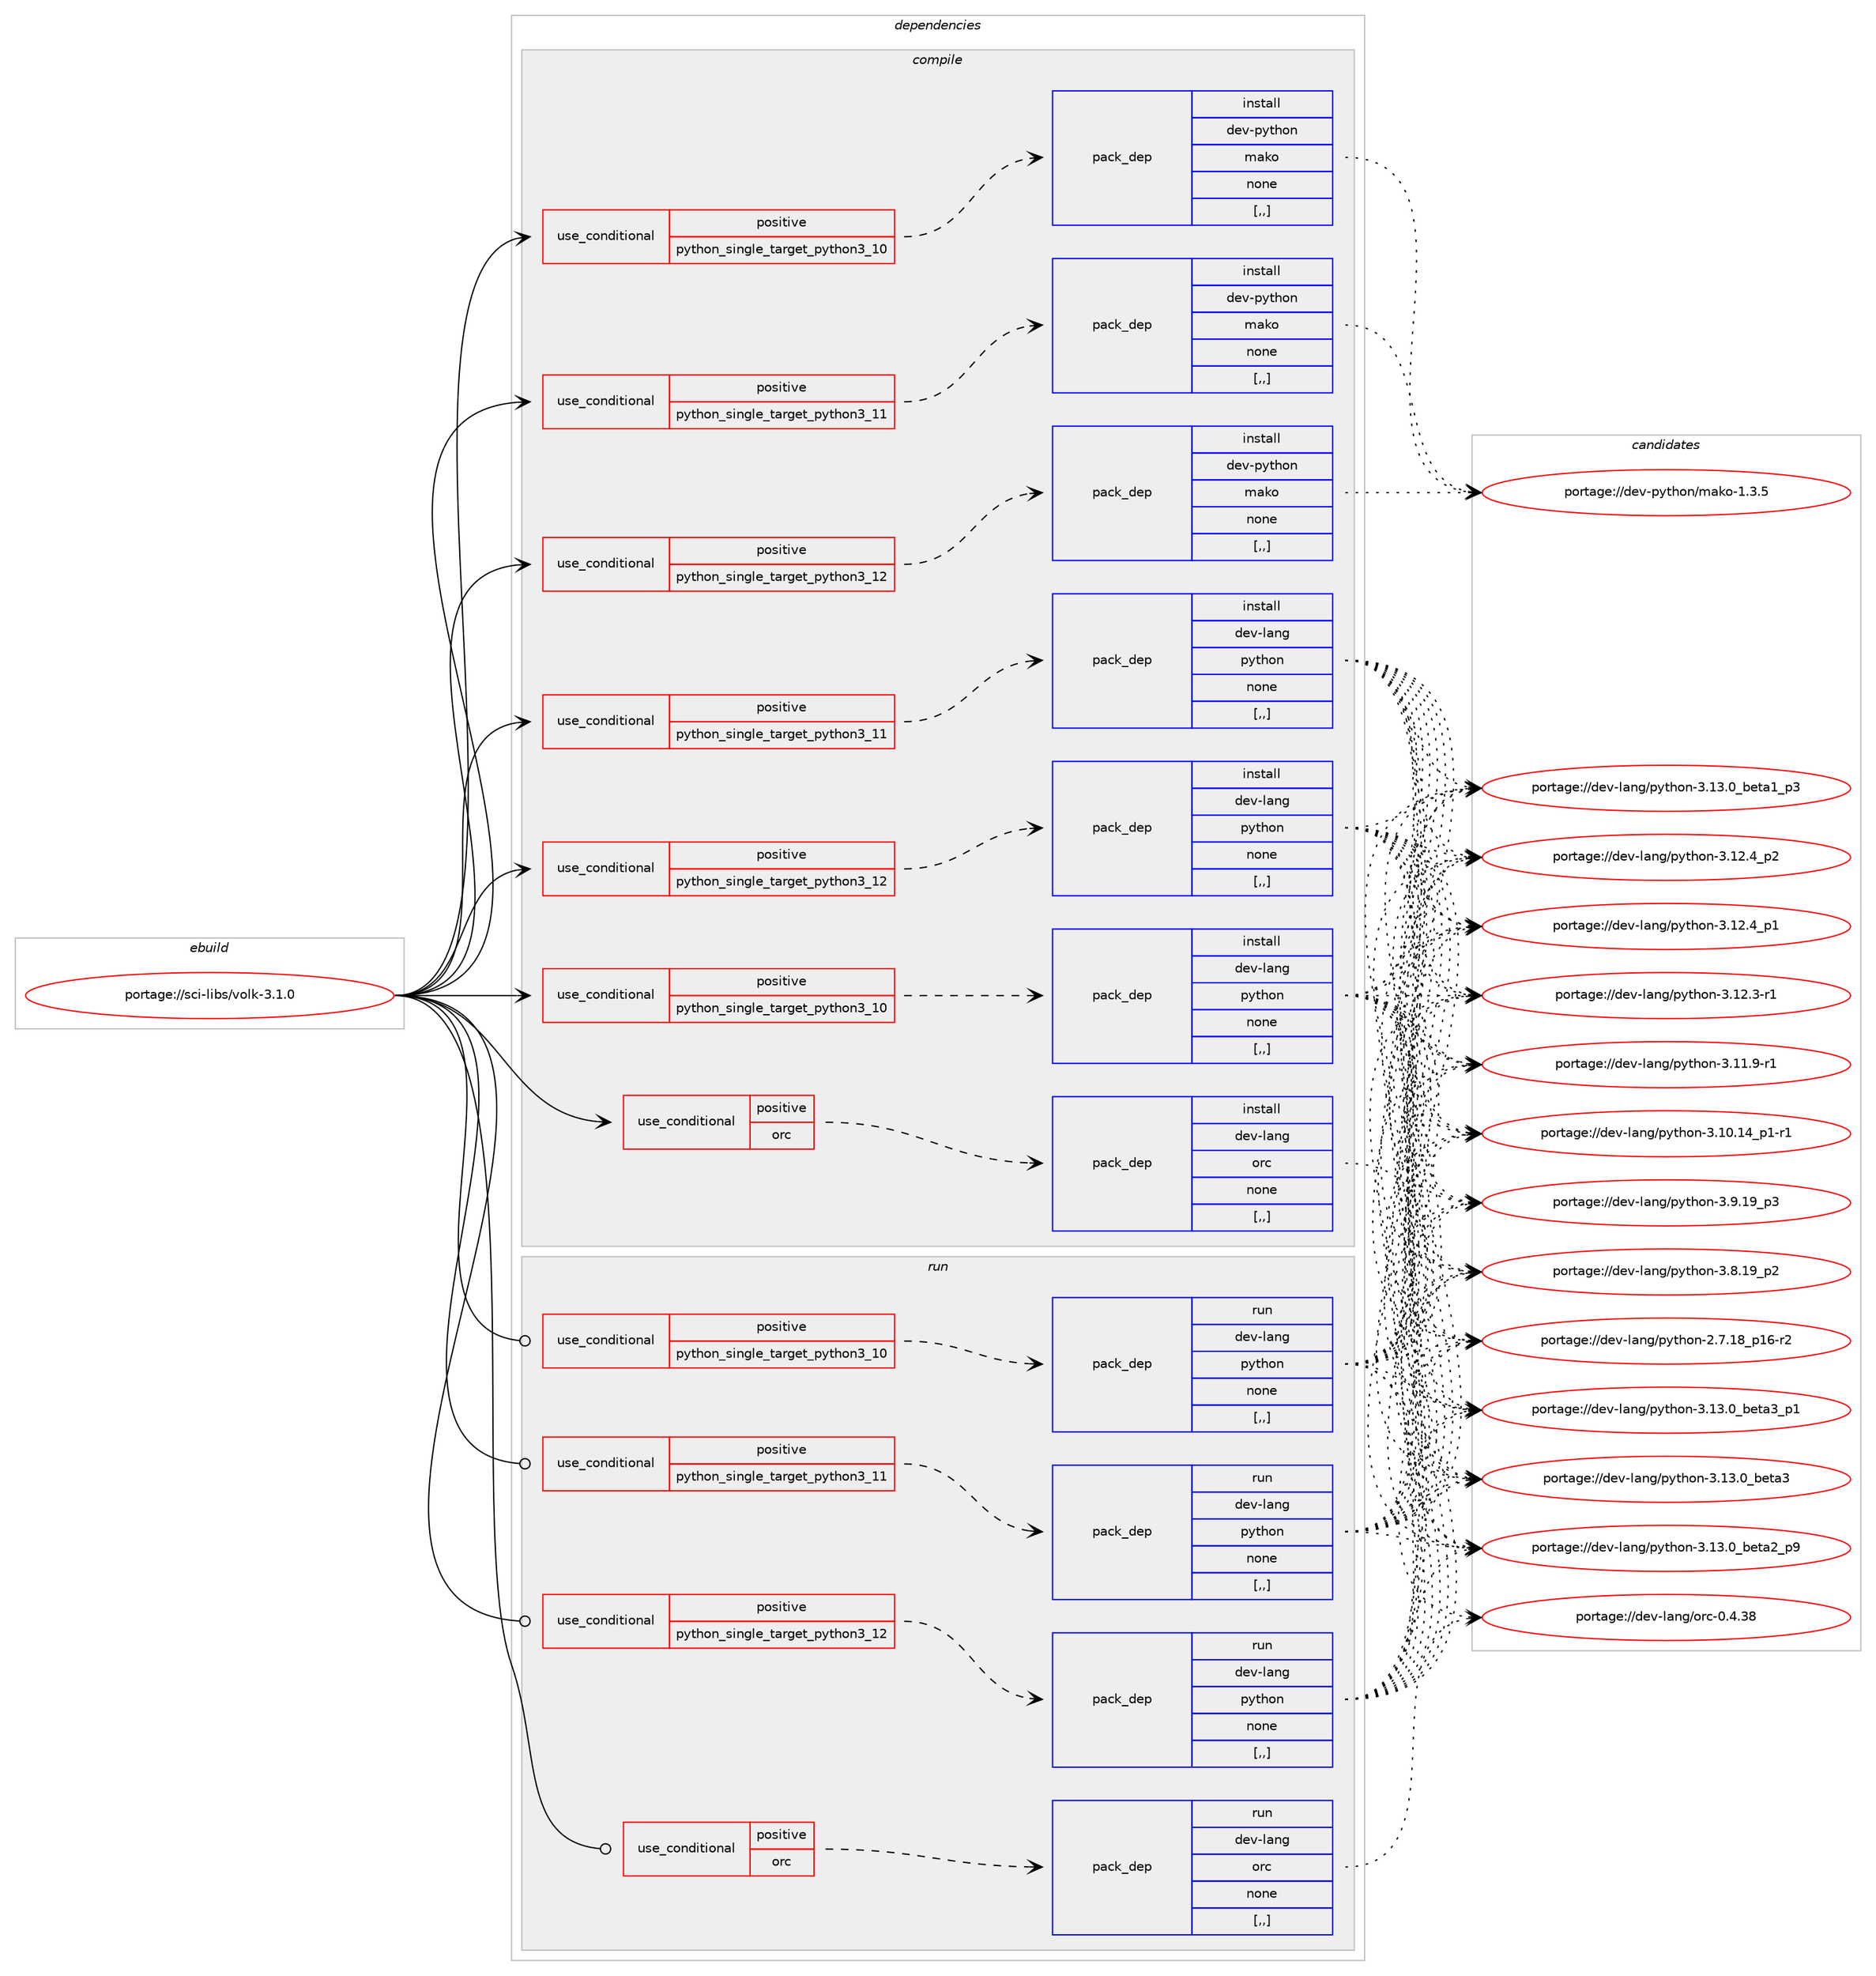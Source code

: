 digraph prolog {

# *************
# Graph options
# *************

newrank=true;
concentrate=true;
compound=true;
graph [rankdir=LR,fontname=Helvetica,fontsize=10,ranksep=1.5];#, ranksep=2.5, nodesep=0.2];
edge  [arrowhead=vee];
node  [fontname=Helvetica,fontsize=10];

# **********
# The ebuild
# **********

subgraph cluster_leftcol {
color=gray;
label=<<i>ebuild</i>>;
id [label="portage://sci-libs/volk-3.1.0", color=red, width=4, href="../sci-libs/volk-3.1.0.svg"];
}

# ****************
# The dependencies
# ****************

subgraph cluster_midcol {
color=gray;
label=<<i>dependencies</i>>;
subgraph cluster_compile {
fillcolor="#eeeeee";
style=filled;
label=<<i>compile</i>>;
subgraph cond107174 {
dependency404450 [label=<<TABLE BORDER="0" CELLBORDER="1" CELLSPACING="0" CELLPADDING="4"><TR><TD ROWSPAN="3" CELLPADDING="10">use_conditional</TD></TR><TR><TD>positive</TD></TR><TR><TD>orc</TD></TR></TABLE>>, shape=none, color=red];
subgraph pack294386 {
dependency404451 [label=<<TABLE BORDER="0" CELLBORDER="1" CELLSPACING="0" CELLPADDING="4" WIDTH="220"><TR><TD ROWSPAN="6" CELLPADDING="30">pack_dep</TD></TR><TR><TD WIDTH="110">install</TD></TR><TR><TD>dev-lang</TD></TR><TR><TD>orc</TD></TR><TR><TD>none</TD></TR><TR><TD>[,,]</TD></TR></TABLE>>, shape=none, color=blue];
}
dependency404450:e -> dependency404451:w [weight=20,style="dashed",arrowhead="vee"];
}
id:e -> dependency404450:w [weight=20,style="solid",arrowhead="vee"];
subgraph cond107175 {
dependency404452 [label=<<TABLE BORDER="0" CELLBORDER="1" CELLSPACING="0" CELLPADDING="4"><TR><TD ROWSPAN="3" CELLPADDING="10">use_conditional</TD></TR><TR><TD>positive</TD></TR><TR><TD>python_single_target_python3_10</TD></TR></TABLE>>, shape=none, color=red];
subgraph pack294387 {
dependency404453 [label=<<TABLE BORDER="0" CELLBORDER="1" CELLSPACING="0" CELLPADDING="4" WIDTH="220"><TR><TD ROWSPAN="6" CELLPADDING="30">pack_dep</TD></TR><TR><TD WIDTH="110">install</TD></TR><TR><TD>dev-lang</TD></TR><TR><TD>python</TD></TR><TR><TD>none</TD></TR><TR><TD>[,,]</TD></TR></TABLE>>, shape=none, color=blue];
}
dependency404452:e -> dependency404453:w [weight=20,style="dashed",arrowhead="vee"];
}
id:e -> dependency404452:w [weight=20,style="solid",arrowhead="vee"];
subgraph cond107176 {
dependency404454 [label=<<TABLE BORDER="0" CELLBORDER="1" CELLSPACING="0" CELLPADDING="4"><TR><TD ROWSPAN="3" CELLPADDING="10">use_conditional</TD></TR><TR><TD>positive</TD></TR><TR><TD>python_single_target_python3_10</TD></TR></TABLE>>, shape=none, color=red];
subgraph pack294388 {
dependency404455 [label=<<TABLE BORDER="0" CELLBORDER="1" CELLSPACING="0" CELLPADDING="4" WIDTH="220"><TR><TD ROWSPAN="6" CELLPADDING="30">pack_dep</TD></TR><TR><TD WIDTH="110">install</TD></TR><TR><TD>dev-python</TD></TR><TR><TD>mako</TD></TR><TR><TD>none</TD></TR><TR><TD>[,,]</TD></TR></TABLE>>, shape=none, color=blue];
}
dependency404454:e -> dependency404455:w [weight=20,style="dashed",arrowhead="vee"];
}
id:e -> dependency404454:w [weight=20,style="solid",arrowhead="vee"];
subgraph cond107177 {
dependency404456 [label=<<TABLE BORDER="0" CELLBORDER="1" CELLSPACING="0" CELLPADDING="4"><TR><TD ROWSPAN="3" CELLPADDING="10">use_conditional</TD></TR><TR><TD>positive</TD></TR><TR><TD>python_single_target_python3_11</TD></TR></TABLE>>, shape=none, color=red];
subgraph pack294389 {
dependency404457 [label=<<TABLE BORDER="0" CELLBORDER="1" CELLSPACING="0" CELLPADDING="4" WIDTH="220"><TR><TD ROWSPAN="6" CELLPADDING="30">pack_dep</TD></TR><TR><TD WIDTH="110">install</TD></TR><TR><TD>dev-lang</TD></TR><TR><TD>python</TD></TR><TR><TD>none</TD></TR><TR><TD>[,,]</TD></TR></TABLE>>, shape=none, color=blue];
}
dependency404456:e -> dependency404457:w [weight=20,style="dashed",arrowhead="vee"];
}
id:e -> dependency404456:w [weight=20,style="solid",arrowhead="vee"];
subgraph cond107178 {
dependency404458 [label=<<TABLE BORDER="0" CELLBORDER="1" CELLSPACING="0" CELLPADDING="4"><TR><TD ROWSPAN="3" CELLPADDING="10">use_conditional</TD></TR><TR><TD>positive</TD></TR><TR><TD>python_single_target_python3_11</TD></TR></TABLE>>, shape=none, color=red];
subgraph pack294390 {
dependency404459 [label=<<TABLE BORDER="0" CELLBORDER="1" CELLSPACING="0" CELLPADDING="4" WIDTH="220"><TR><TD ROWSPAN="6" CELLPADDING="30">pack_dep</TD></TR><TR><TD WIDTH="110">install</TD></TR><TR><TD>dev-python</TD></TR><TR><TD>mako</TD></TR><TR><TD>none</TD></TR><TR><TD>[,,]</TD></TR></TABLE>>, shape=none, color=blue];
}
dependency404458:e -> dependency404459:w [weight=20,style="dashed",arrowhead="vee"];
}
id:e -> dependency404458:w [weight=20,style="solid",arrowhead="vee"];
subgraph cond107179 {
dependency404460 [label=<<TABLE BORDER="0" CELLBORDER="1" CELLSPACING="0" CELLPADDING="4"><TR><TD ROWSPAN="3" CELLPADDING="10">use_conditional</TD></TR><TR><TD>positive</TD></TR><TR><TD>python_single_target_python3_12</TD></TR></TABLE>>, shape=none, color=red];
subgraph pack294391 {
dependency404461 [label=<<TABLE BORDER="0" CELLBORDER="1" CELLSPACING="0" CELLPADDING="4" WIDTH="220"><TR><TD ROWSPAN="6" CELLPADDING="30">pack_dep</TD></TR><TR><TD WIDTH="110">install</TD></TR><TR><TD>dev-lang</TD></TR><TR><TD>python</TD></TR><TR><TD>none</TD></TR><TR><TD>[,,]</TD></TR></TABLE>>, shape=none, color=blue];
}
dependency404460:e -> dependency404461:w [weight=20,style="dashed",arrowhead="vee"];
}
id:e -> dependency404460:w [weight=20,style="solid",arrowhead="vee"];
subgraph cond107180 {
dependency404462 [label=<<TABLE BORDER="0" CELLBORDER="1" CELLSPACING="0" CELLPADDING="4"><TR><TD ROWSPAN="3" CELLPADDING="10">use_conditional</TD></TR><TR><TD>positive</TD></TR><TR><TD>python_single_target_python3_12</TD></TR></TABLE>>, shape=none, color=red];
subgraph pack294392 {
dependency404463 [label=<<TABLE BORDER="0" CELLBORDER="1" CELLSPACING="0" CELLPADDING="4" WIDTH="220"><TR><TD ROWSPAN="6" CELLPADDING="30">pack_dep</TD></TR><TR><TD WIDTH="110">install</TD></TR><TR><TD>dev-python</TD></TR><TR><TD>mako</TD></TR><TR><TD>none</TD></TR><TR><TD>[,,]</TD></TR></TABLE>>, shape=none, color=blue];
}
dependency404462:e -> dependency404463:w [weight=20,style="dashed",arrowhead="vee"];
}
id:e -> dependency404462:w [weight=20,style="solid",arrowhead="vee"];
}
subgraph cluster_compileandrun {
fillcolor="#eeeeee";
style=filled;
label=<<i>compile and run</i>>;
}
subgraph cluster_run {
fillcolor="#eeeeee";
style=filled;
label=<<i>run</i>>;
subgraph cond107181 {
dependency404464 [label=<<TABLE BORDER="0" CELLBORDER="1" CELLSPACING="0" CELLPADDING="4"><TR><TD ROWSPAN="3" CELLPADDING="10">use_conditional</TD></TR><TR><TD>positive</TD></TR><TR><TD>orc</TD></TR></TABLE>>, shape=none, color=red];
subgraph pack294393 {
dependency404465 [label=<<TABLE BORDER="0" CELLBORDER="1" CELLSPACING="0" CELLPADDING="4" WIDTH="220"><TR><TD ROWSPAN="6" CELLPADDING="30">pack_dep</TD></TR><TR><TD WIDTH="110">run</TD></TR><TR><TD>dev-lang</TD></TR><TR><TD>orc</TD></TR><TR><TD>none</TD></TR><TR><TD>[,,]</TD></TR></TABLE>>, shape=none, color=blue];
}
dependency404464:e -> dependency404465:w [weight=20,style="dashed",arrowhead="vee"];
}
id:e -> dependency404464:w [weight=20,style="solid",arrowhead="odot"];
subgraph cond107182 {
dependency404466 [label=<<TABLE BORDER="0" CELLBORDER="1" CELLSPACING="0" CELLPADDING="4"><TR><TD ROWSPAN="3" CELLPADDING="10">use_conditional</TD></TR><TR><TD>positive</TD></TR><TR><TD>python_single_target_python3_10</TD></TR></TABLE>>, shape=none, color=red];
subgraph pack294394 {
dependency404467 [label=<<TABLE BORDER="0" CELLBORDER="1" CELLSPACING="0" CELLPADDING="4" WIDTH="220"><TR><TD ROWSPAN="6" CELLPADDING="30">pack_dep</TD></TR><TR><TD WIDTH="110">run</TD></TR><TR><TD>dev-lang</TD></TR><TR><TD>python</TD></TR><TR><TD>none</TD></TR><TR><TD>[,,]</TD></TR></TABLE>>, shape=none, color=blue];
}
dependency404466:e -> dependency404467:w [weight=20,style="dashed",arrowhead="vee"];
}
id:e -> dependency404466:w [weight=20,style="solid",arrowhead="odot"];
subgraph cond107183 {
dependency404468 [label=<<TABLE BORDER="0" CELLBORDER="1" CELLSPACING="0" CELLPADDING="4"><TR><TD ROWSPAN="3" CELLPADDING="10">use_conditional</TD></TR><TR><TD>positive</TD></TR><TR><TD>python_single_target_python3_11</TD></TR></TABLE>>, shape=none, color=red];
subgraph pack294395 {
dependency404469 [label=<<TABLE BORDER="0" CELLBORDER="1" CELLSPACING="0" CELLPADDING="4" WIDTH="220"><TR><TD ROWSPAN="6" CELLPADDING="30">pack_dep</TD></TR><TR><TD WIDTH="110">run</TD></TR><TR><TD>dev-lang</TD></TR><TR><TD>python</TD></TR><TR><TD>none</TD></TR><TR><TD>[,,]</TD></TR></TABLE>>, shape=none, color=blue];
}
dependency404468:e -> dependency404469:w [weight=20,style="dashed",arrowhead="vee"];
}
id:e -> dependency404468:w [weight=20,style="solid",arrowhead="odot"];
subgraph cond107184 {
dependency404470 [label=<<TABLE BORDER="0" CELLBORDER="1" CELLSPACING="0" CELLPADDING="4"><TR><TD ROWSPAN="3" CELLPADDING="10">use_conditional</TD></TR><TR><TD>positive</TD></TR><TR><TD>python_single_target_python3_12</TD></TR></TABLE>>, shape=none, color=red];
subgraph pack294396 {
dependency404471 [label=<<TABLE BORDER="0" CELLBORDER="1" CELLSPACING="0" CELLPADDING="4" WIDTH="220"><TR><TD ROWSPAN="6" CELLPADDING="30">pack_dep</TD></TR><TR><TD WIDTH="110">run</TD></TR><TR><TD>dev-lang</TD></TR><TR><TD>python</TD></TR><TR><TD>none</TD></TR><TR><TD>[,,]</TD></TR></TABLE>>, shape=none, color=blue];
}
dependency404470:e -> dependency404471:w [weight=20,style="dashed",arrowhead="vee"];
}
id:e -> dependency404470:w [weight=20,style="solid",arrowhead="odot"];
}
}

# **************
# The candidates
# **************

subgraph cluster_choices {
rank=same;
color=gray;
label=<<i>candidates</i>>;

subgraph choice294386 {
color=black;
nodesep=1;
choice1001011184510897110103471111149945484652465156 [label="portage://dev-lang/orc-0.4.38", color=red, width=4,href="../dev-lang/orc-0.4.38.svg"];
dependency404451:e -> choice1001011184510897110103471111149945484652465156:w [style=dotted,weight="100"];
}
subgraph choice294387 {
color=black;
nodesep=1;
choice10010111845108971101034711212111610411111045514649514648959810111697519511249 [label="portage://dev-lang/python-3.13.0_beta3_p1", color=red, width=4,href="../dev-lang/python-3.13.0_beta3_p1.svg"];
choice1001011184510897110103471121211161041111104551464951464895981011169751 [label="portage://dev-lang/python-3.13.0_beta3", color=red, width=4,href="../dev-lang/python-3.13.0_beta3.svg"];
choice10010111845108971101034711212111610411111045514649514648959810111697509511257 [label="portage://dev-lang/python-3.13.0_beta2_p9", color=red, width=4,href="../dev-lang/python-3.13.0_beta2_p9.svg"];
choice10010111845108971101034711212111610411111045514649514648959810111697499511251 [label="portage://dev-lang/python-3.13.0_beta1_p3", color=red, width=4,href="../dev-lang/python-3.13.0_beta1_p3.svg"];
choice100101118451089711010347112121116104111110455146495046529511250 [label="portage://dev-lang/python-3.12.4_p2", color=red, width=4,href="../dev-lang/python-3.12.4_p2.svg"];
choice100101118451089711010347112121116104111110455146495046529511249 [label="portage://dev-lang/python-3.12.4_p1", color=red, width=4,href="../dev-lang/python-3.12.4_p1.svg"];
choice100101118451089711010347112121116104111110455146495046514511449 [label="portage://dev-lang/python-3.12.3-r1", color=red, width=4,href="../dev-lang/python-3.12.3-r1.svg"];
choice100101118451089711010347112121116104111110455146494946574511449 [label="portage://dev-lang/python-3.11.9-r1", color=red, width=4,href="../dev-lang/python-3.11.9-r1.svg"];
choice100101118451089711010347112121116104111110455146494846495295112494511449 [label="portage://dev-lang/python-3.10.14_p1-r1", color=red, width=4,href="../dev-lang/python-3.10.14_p1-r1.svg"];
choice100101118451089711010347112121116104111110455146574649579511251 [label="portage://dev-lang/python-3.9.19_p3", color=red, width=4,href="../dev-lang/python-3.9.19_p3.svg"];
choice100101118451089711010347112121116104111110455146564649579511250 [label="portage://dev-lang/python-3.8.19_p2", color=red, width=4,href="../dev-lang/python-3.8.19_p2.svg"];
choice100101118451089711010347112121116104111110455046554649569511249544511450 [label="portage://dev-lang/python-2.7.18_p16-r2", color=red, width=4,href="../dev-lang/python-2.7.18_p16-r2.svg"];
dependency404453:e -> choice10010111845108971101034711212111610411111045514649514648959810111697519511249:w [style=dotted,weight="100"];
dependency404453:e -> choice1001011184510897110103471121211161041111104551464951464895981011169751:w [style=dotted,weight="100"];
dependency404453:e -> choice10010111845108971101034711212111610411111045514649514648959810111697509511257:w [style=dotted,weight="100"];
dependency404453:e -> choice10010111845108971101034711212111610411111045514649514648959810111697499511251:w [style=dotted,weight="100"];
dependency404453:e -> choice100101118451089711010347112121116104111110455146495046529511250:w [style=dotted,weight="100"];
dependency404453:e -> choice100101118451089711010347112121116104111110455146495046529511249:w [style=dotted,weight="100"];
dependency404453:e -> choice100101118451089711010347112121116104111110455146495046514511449:w [style=dotted,weight="100"];
dependency404453:e -> choice100101118451089711010347112121116104111110455146494946574511449:w [style=dotted,weight="100"];
dependency404453:e -> choice100101118451089711010347112121116104111110455146494846495295112494511449:w [style=dotted,weight="100"];
dependency404453:e -> choice100101118451089711010347112121116104111110455146574649579511251:w [style=dotted,weight="100"];
dependency404453:e -> choice100101118451089711010347112121116104111110455146564649579511250:w [style=dotted,weight="100"];
dependency404453:e -> choice100101118451089711010347112121116104111110455046554649569511249544511450:w [style=dotted,weight="100"];
}
subgraph choice294388 {
color=black;
nodesep=1;
choice100101118451121211161041111104710997107111454946514653 [label="portage://dev-python/mako-1.3.5", color=red, width=4,href="../dev-python/mako-1.3.5.svg"];
dependency404455:e -> choice100101118451121211161041111104710997107111454946514653:w [style=dotted,weight="100"];
}
subgraph choice294389 {
color=black;
nodesep=1;
choice10010111845108971101034711212111610411111045514649514648959810111697519511249 [label="portage://dev-lang/python-3.13.0_beta3_p1", color=red, width=4,href="../dev-lang/python-3.13.0_beta3_p1.svg"];
choice1001011184510897110103471121211161041111104551464951464895981011169751 [label="portage://dev-lang/python-3.13.0_beta3", color=red, width=4,href="../dev-lang/python-3.13.0_beta3.svg"];
choice10010111845108971101034711212111610411111045514649514648959810111697509511257 [label="portage://dev-lang/python-3.13.0_beta2_p9", color=red, width=4,href="../dev-lang/python-3.13.0_beta2_p9.svg"];
choice10010111845108971101034711212111610411111045514649514648959810111697499511251 [label="portage://dev-lang/python-3.13.0_beta1_p3", color=red, width=4,href="../dev-lang/python-3.13.0_beta1_p3.svg"];
choice100101118451089711010347112121116104111110455146495046529511250 [label="portage://dev-lang/python-3.12.4_p2", color=red, width=4,href="../dev-lang/python-3.12.4_p2.svg"];
choice100101118451089711010347112121116104111110455146495046529511249 [label="portage://dev-lang/python-3.12.4_p1", color=red, width=4,href="../dev-lang/python-3.12.4_p1.svg"];
choice100101118451089711010347112121116104111110455146495046514511449 [label="portage://dev-lang/python-3.12.3-r1", color=red, width=4,href="../dev-lang/python-3.12.3-r1.svg"];
choice100101118451089711010347112121116104111110455146494946574511449 [label="portage://dev-lang/python-3.11.9-r1", color=red, width=4,href="../dev-lang/python-3.11.9-r1.svg"];
choice100101118451089711010347112121116104111110455146494846495295112494511449 [label="portage://dev-lang/python-3.10.14_p1-r1", color=red, width=4,href="../dev-lang/python-3.10.14_p1-r1.svg"];
choice100101118451089711010347112121116104111110455146574649579511251 [label="portage://dev-lang/python-3.9.19_p3", color=red, width=4,href="../dev-lang/python-3.9.19_p3.svg"];
choice100101118451089711010347112121116104111110455146564649579511250 [label="portage://dev-lang/python-3.8.19_p2", color=red, width=4,href="../dev-lang/python-3.8.19_p2.svg"];
choice100101118451089711010347112121116104111110455046554649569511249544511450 [label="portage://dev-lang/python-2.7.18_p16-r2", color=red, width=4,href="../dev-lang/python-2.7.18_p16-r2.svg"];
dependency404457:e -> choice10010111845108971101034711212111610411111045514649514648959810111697519511249:w [style=dotted,weight="100"];
dependency404457:e -> choice1001011184510897110103471121211161041111104551464951464895981011169751:w [style=dotted,weight="100"];
dependency404457:e -> choice10010111845108971101034711212111610411111045514649514648959810111697509511257:w [style=dotted,weight="100"];
dependency404457:e -> choice10010111845108971101034711212111610411111045514649514648959810111697499511251:w [style=dotted,weight="100"];
dependency404457:e -> choice100101118451089711010347112121116104111110455146495046529511250:w [style=dotted,weight="100"];
dependency404457:e -> choice100101118451089711010347112121116104111110455146495046529511249:w [style=dotted,weight="100"];
dependency404457:e -> choice100101118451089711010347112121116104111110455146495046514511449:w [style=dotted,weight="100"];
dependency404457:e -> choice100101118451089711010347112121116104111110455146494946574511449:w [style=dotted,weight="100"];
dependency404457:e -> choice100101118451089711010347112121116104111110455146494846495295112494511449:w [style=dotted,weight="100"];
dependency404457:e -> choice100101118451089711010347112121116104111110455146574649579511251:w [style=dotted,weight="100"];
dependency404457:e -> choice100101118451089711010347112121116104111110455146564649579511250:w [style=dotted,weight="100"];
dependency404457:e -> choice100101118451089711010347112121116104111110455046554649569511249544511450:w [style=dotted,weight="100"];
}
subgraph choice294390 {
color=black;
nodesep=1;
choice100101118451121211161041111104710997107111454946514653 [label="portage://dev-python/mako-1.3.5", color=red, width=4,href="../dev-python/mako-1.3.5.svg"];
dependency404459:e -> choice100101118451121211161041111104710997107111454946514653:w [style=dotted,weight="100"];
}
subgraph choice294391 {
color=black;
nodesep=1;
choice10010111845108971101034711212111610411111045514649514648959810111697519511249 [label="portage://dev-lang/python-3.13.0_beta3_p1", color=red, width=4,href="../dev-lang/python-3.13.0_beta3_p1.svg"];
choice1001011184510897110103471121211161041111104551464951464895981011169751 [label="portage://dev-lang/python-3.13.0_beta3", color=red, width=4,href="../dev-lang/python-3.13.0_beta3.svg"];
choice10010111845108971101034711212111610411111045514649514648959810111697509511257 [label="portage://dev-lang/python-3.13.0_beta2_p9", color=red, width=4,href="../dev-lang/python-3.13.0_beta2_p9.svg"];
choice10010111845108971101034711212111610411111045514649514648959810111697499511251 [label="portage://dev-lang/python-3.13.0_beta1_p3", color=red, width=4,href="../dev-lang/python-3.13.0_beta1_p3.svg"];
choice100101118451089711010347112121116104111110455146495046529511250 [label="portage://dev-lang/python-3.12.4_p2", color=red, width=4,href="../dev-lang/python-3.12.4_p2.svg"];
choice100101118451089711010347112121116104111110455146495046529511249 [label="portage://dev-lang/python-3.12.4_p1", color=red, width=4,href="../dev-lang/python-3.12.4_p1.svg"];
choice100101118451089711010347112121116104111110455146495046514511449 [label="portage://dev-lang/python-3.12.3-r1", color=red, width=4,href="../dev-lang/python-3.12.3-r1.svg"];
choice100101118451089711010347112121116104111110455146494946574511449 [label="portage://dev-lang/python-3.11.9-r1", color=red, width=4,href="../dev-lang/python-3.11.9-r1.svg"];
choice100101118451089711010347112121116104111110455146494846495295112494511449 [label="portage://dev-lang/python-3.10.14_p1-r1", color=red, width=4,href="../dev-lang/python-3.10.14_p1-r1.svg"];
choice100101118451089711010347112121116104111110455146574649579511251 [label="portage://dev-lang/python-3.9.19_p3", color=red, width=4,href="../dev-lang/python-3.9.19_p3.svg"];
choice100101118451089711010347112121116104111110455146564649579511250 [label="portage://dev-lang/python-3.8.19_p2", color=red, width=4,href="../dev-lang/python-3.8.19_p2.svg"];
choice100101118451089711010347112121116104111110455046554649569511249544511450 [label="portage://dev-lang/python-2.7.18_p16-r2", color=red, width=4,href="../dev-lang/python-2.7.18_p16-r2.svg"];
dependency404461:e -> choice10010111845108971101034711212111610411111045514649514648959810111697519511249:w [style=dotted,weight="100"];
dependency404461:e -> choice1001011184510897110103471121211161041111104551464951464895981011169751:w [style=dotted,weight="100"];
dependency404461:e -> choice10010111845108971101034711212111610411111045514649514648959810111697509511257:w [style=dotted,weight="100"];
dependency404461:e -> choice10010111845108971101034711212111610411111045514649514648959810111697499511251:w [style=dotted,weight="100"];
dependency404461:e -> choice100101118451089711010347112121116104111110455146495046529511250:w [style=dotted,weight="100"];
dependency404461:e -> choice100101118451089711010347112121116104111110455146495046529511249:w [style=dotted,weight="100"];
dependency404461:e -> choice100101118451089711010347112121116104111110455146495046514511449:w [style=dotted,weight="100"];
dependency404461:e -> choice100101118451089711010347112121116104111110455146494946574511449:w [style=dotted,weight="100"];
dependency404461:e -> choice100101118451089711010347112121116104111110455146494846495295112494511449:w [style=dotted,weight="100"];
dependency404461:e -> choice100101118451089711010347112121116104111110455146574649579511251:w [style=dotted,weight="100"];
dependency404461:e -> choice100101118451089711010347112121116104111110455146564649579511250:w [style=dotted,weight="100"];
dependency404461:e -> choice100101118451089711010347112121116104111110455046554649569511249544511450:w [style=dotted,weight="100"];
}
subgraph choice294392 {
color=black;
nodesep=1;
choice100101118451121211161041111104710997107111454946514653 [label="portage://dev-python/mako-1.3.5", color=red, width=4,href="../dev-python/mako-1.3.5.svg"];
dependency404463:e -> choice100101118451121211161041111104710997107111454946514653:w [style=dotted,weight="100"];
}
subgraph choice294393 {
color=black;
nodesep=1;
choice1001011184510897110103471111149945484652465156 [label="portage://dev-lang/orc-0.4.38", color=red, width=4,href="../dev-lang/orc-0.4.38.svg"];
dependency404465:e -> choice1001011184510897110103471111149945484652465156:w [style=dotted,weight="100"];
}
subgraph choice294394 {
color=black;
nodesep=1;
choice10010111845108971101034711212111610411111045514649514648959810111697519511249 [label="portage://dev-lang/python-3.13.0_beta3_p1", color=red, width=4,href="../dev-lang/python-3.13.0_beta3_p1.svg"];
choice1001011184510897110103471121211161041111104551464951464895981011169751 [label="portage://dev-lang/python-3.13.0_beta3", color=red, width=4,href="../dev-lang/python-3.13.0_beta3.svg"];
choice10010111845108971101034711212111610411111045514649514648959810111697509511257 [label="portage://dev-lang/python-3.13.0_beta2_p9", color=red, width=4,href="../dev-lang/python-3.13.0_beta2_p9.svg"];
choice10010111845108971101034711212111610411111045514649514648959810111697499511251 [label="portage://dev-lang/python-3.13.0_beta1_p3", color=red, width=4,href="../dev-lang/python-3.13.0_beta1_p3.svg"];
choice100101118451089711010347112121116104111110455146495046529511250 [label="portage://dev-lang/python-3.12.4_p2", color=red, width=4,href="../dev-lang/python-3.12.4_p2.svg"];
choice100101118451089711010347112121116104111110455146495046529511249 [label="portage://dev-lang/python-3.12.4_p1", color=red, width=4,href="../dev-lang/python-3.12.4_p1.svg"];
choice100101118451089711010347112121116104111110455146495046514511449 [label="portage://dev-lang/python-3.12.3-r1", color=red, width=4,href="../dev-lang/python-3.12.3-r1.svg"];
choice100101118451089711010347112121116104111110455146494946574511449 [label="portage://dev-lang/python-3.11.9-r1", color=red, width=4,href="../dev-lang/python-3.11.9-r1.svg"];
choice100101118451089711010347112121116104111110455146494846495295112494511449 [label="portage://dev-lang/python-3.10.14_p1-r1", color=red, width=4,href="../dev-lang/python-3.10.14_p1-r1.svg"];
choice100101118451089711010347112121116104111110455146574649579511251 [label="portage://dev-lang/python-3.9.19_p3", color=red, width=4,href="../dev-lang/python-3.9.19_p3.svg"];
choice100101118451089711010347112121116104111110455146564649579511250 [label="portage://dev-lang/python-3.8.19_p2", color=red, width=4,href="../dev-lang/python-3.8.19_p2.svg"];
choice100101118451089711010347112121116104111110455046554649569511249544511450 [label="portage://dev-lang/python-2.7.18_p16-r2", color=red, width=4,href="../dev-lang/python-2.7.18_p16-r2.svg"];
dependency404467:e -> choice10010111845108971101034711212111610411111045514649514648959810111697519511249:w [style=dotted,weight="100"];
dependency404467:e -> choice1001011184510897110103471121211161041111104551464951464895981011169751:w [style=dotted,weight="100"];
dependency404467:e -> choice10010111845108971101034711212111610411111045514649514648959810111697509511257:w [style=dotted,weight="100"];
dependency404467:e -> choice10010111845108971101034711212111610411111045514649514648959810111697499511251:w [style=dotted,weight="100"];
dependency404467:e -> choice100101118451089711010347112121116104111110455146495046529511250:w [style=dotted,weight="100"];
dependency404467:e -> choice100101118451089711010347112121116104111110455146495046529511249:w [style=dotted,weight="100"];
dependency404467:e -> choice100101118451089711010347112121116104111110455146495046514511449:w [style=dotted,weight="100"];
dependency404467:e -> choice100101118451089711010347112121116104111110455146494946574511449:w [style=dotted,weight="100"];
dependency404467:e -> choice100101118451089711010347112121116104111110455146494846495295112494511449:w [style=dotted,weight="100"];
dependency404467:e -> choice100101118451089711010347112121116104111110455146574649579511251:w [style=dotted,weight="100"];
dependency404467:e -> choice100101118451089711010347112121116104111110455146564649579511250:w [style=dotted,weight="100"];
dependency404467:e -> choice100101118451089711010347112121116104111110455046554649569511249544511450:w [style=dotted,weight="100"];
}
subgraph choice294395 {
color=black;
nodesep=1;
choice10010111845108971101034711212111610411111045514649514648959810111697519511249 [label="portage://dev-lang/python-3.13.0_beta3_p1", color=red, width=4,href="../dev-lang/python-3.13.0_beta3_p1.svg"];
choice1001011184510897110103471121211161041111104551464951464895981011169751 [label="portage://dev-lang/python-3.13.0_beta3", color=red, width=4,href="../dev-lang/python-3.13.0_beta3.svg"];
choice10010111845108971101034711212111610411111045514649514648959810111697509511257 [label="portage://dev-lang/python-3.13.0_beta2_p9", color=red, width=4,href="../dev-lang/python-3.13.0_beta2_p9.svg"];
choice10010111845108971101034711212111610411111045514649514648959810111697499511251 [label="portage://dev-lang/python-3.13.0_beta1_p3", color=red, width=4,href="../dev-lang/python-3.13.0_beta1_p3.svg"];
choice100101118451089711010347112121116104111110455146495046529511250 [label="portage://dev-lang/python-3.12.4_p2", color=red, width=4,href="../dev-lang/python-3.12.4_p2.svg"];
choice100101118451089711010347112121116104111110455146495046529511249 [label="portage://dev-lang/python-3.12.4_p1", color=red, width=4,href="../dev-lang/python-3.12.4_p1.svg"];
choice100101118451089711010347112121116104111110455146495046514511449 [label="portage://dev-lang/python-3.12.3-r1", color=red, width=4,href="../dev-lang/python-3.12.3-r1.svg"];
choice100101118451089711010347112121116104111110455146494946574511449 [label="portage://dev-lang/python-3.11.9-r1", color=red, width=4,href="../dev-lang/python-3.11.9-r1.svg"];
choice100101118451089711010347112121116104111110455146494846495295112494511449 [label="portage://dev-lang/python-3.10.14_p1-r1", color=red, width=4,href="../dev-lang/python-3.10.14_p1-r1.svg"];
choice100101118451089711010347112121116104111110455146574649579511251 [label="portage://dev-lang/python-3.9.19_p3", color=red, width=4,href="../dev-lang/python-3.9.19_p3.svg"];
choice100101118451089711010347112121116104111110455146564649579511250 [label="portage://dev-lang/python-3.8.19_p2", color=red, width=4,href="../dev-lang/python-3.8.19_p2.svg"];
choice100101118451089711010347112121116104111110455046554649569511249544511450 [label="portage://dev-lang/python-2.7.18_p16-r2", color=red, width=4,href="../dev-lang/python-2.7.18_p16-r2.svg"];
dependency404469:e -> choice10010111845108971101034711212111610411111045514649514648959810111697519511249:w [style=dotted,weight="100"];
dependency404469:e -> choice1001011184510897110103471121211161041111104551464951464895981011169751:w [style=dotted,weight="100"];
dependency404469:e -> choice10010111845108971101034711212111610411111045514649514648959810111697509511257:w [style=dotted,weight="100"];
dependency404469:e -> choice10010111845108971101034711212111610411111045514649514648959810111697499511251:w [style=dotted,weight="100"];
dependency404469:e -> choice100101118451089711010347112121116104111110455146495046529511250:w [style=dotted,weight="100"];
dependency404469:e -> choice100101118451089711010347112121116104111110455146495046529511249:w [style=dotted,weight="100"];
dependency404469:e -> choice100101118451089711010347112121116104111110455146495046514511449:w [style=dotted,weight="100"];
dependency404469:e -> choice100101118451089711010347112121116104111110455146494946574511449:w [style=dotted,weight="100"];
dependency404469:e -> choice100101118451089711010347112121116104111110455146494846495295112494511449:w [style=dotted,weight="100"];
dependency404469:e -> choice100101118451089711010347112121116104111110455146574649579511251:w [style=dotted,weight="100"];
dependency404469:e -> choice100101118451089711010347112121116104111110455146564649579511250:w [style=dotted,weight="100"];
dependency404469:e -> choice100101118451089711010347112121116104111110455046554649569511249544511450:w [style=dotted,weight="100"];
}
subgraph choice294396 {
color=black;
nodesep=1;
choice10010111845108971101034711212111610411111045514649514648959810111697519511249 [label="portage://dev-lang/python-3.13.0_beta3_p1", color=red, width=4,href="../dev-lang/python-3.13.0_beta3_p1.svg"];
choice1001011184510897110103471121211161041111104551464951464895981011169751 [label="portage://dev-lang/python-3.13.0_beta3", color=red, width=4,href="../dev-lang/python-3.13.0_beta3.svg"];
choice10010111845108971101034711212111610411111045514649514648959810111697509511257 [label="portage://dev-lang/python-3.13.0_beta2_p9", color=red, width=4,href="../dev-lang/python-3.13.0_beta2_p9.svg"];
choice10010111845108971101034711212111610411111045514649514648959810111697499511251 [label="portage://dev-lang/python-3.13.0_beta1_p3", color=red, width=4,href="../dev-lang/python-3.13.0_beta1_p3.svg"];
choice100101118451089711010347112121116104111110455146495046529511250 [label="portage://dev-lang/python-3.12.4_p2", color=red, width=4,href="../dev-lang/python-3.12.4_p2.svg"];
choice100101118451089711010347112121116104111110455146495046529511249 [label="portage://dev-lang/python-3.12.4_p1", color=red, width=4,href="../dev-lang/python-3.12.4_p1.svg"];
choice100101118451089711010347112121116104111110455146495046514511449 [label="portage://dev-lang/python-3.12.3-r1", color=red, width=4,href="../dev-lang/python-3.12.3-r1.svg"];
choice100101118451089711010347112121116104111110455146494946574511449 [label="portage://dev-lang/python-3.11.9-r1", color=red, width=4,href="../dev-lang/python-3.11.9-r1.svg"];
choice100101118451089711010347112121116104111110455146494846495295112494511449 [label="portage://dev-lang/python-3.10.14_p1-r1", color=red, width=4,href="../dev-lang/python-3.10.14_p1-r1.svg"];
choice100101118451089711010347112121116104111110455146574649579511251 [label="portage://dev-lang/python-3.9.19_p3", color=red, width=4,href="../dev-lang/python-3.9.19_p3.svg"];
choice100101118451089711010347112121116104111110455146564649579511250 [label="portage://dev-lang/python-3.8.19_p2", color=red, width=4,href="../dev-lang/python-3.8.19_p2.svg"];
choice100101118451089711010347112121116104111110455046554649569511249544511450 [label="portage://dev-lang/python-2.7.18_p16-r2", color=red, width=4,href="../dev-lang/python-2.7.18_p16-r2.svg"];
dependency404471:e -> choice10010111845108971101034711212111610411111045514649514648959810111697519511249:w [style=dotted,weight="100"];
dependency404471:e -> choice1001011184510897110103471121211161041111104551464951464895981011169751:w [style=dotted,weight="100"];
dependency404471:e -> choice10010111845108971101034711212111610411111045514649514648959810111697509511257:w [style=dotted,weight="100"];
dependency404471:e -> choice10010111845108971101034711212111610411111045514649514648959810111697499511251:w [style=dotted,weight="100"];
dependency404471:e -> choice100101118451089711010347112121116104111110455146495046529511250:w [style=dotted,weight="100"];
dependency404471:e -> choice100101118451089711010347112121116104111110455146495046529511249:w [style=dotted,weight="100"];
dependency404471:e -> choice100101118451089711010347112121116104111110455146495046514511449:w [style=dotted,weight="100"];
dependency404471:e -> choice100101118451089711010347112121116104111110455146494946574511449:w [style=dotted,weight="100"];
dependency404471:e -> choice100101118451089711010347112121116104111110455146494846495295112494511449:w [style=dotted,weight="100"];
dependency404471:e -> choice100101118451089711010347112121116104111110455146574649579511251:w [style=dotted,weight="100"];
dependency404471:e -> choice100101118451089711010347112121116104111110455146564649579511250:w [style=dotted,weight="100"];
dependency404471:e -> choice100101118451089711010347112121116104111110455046554649569511249544511450:w [style=dotted,weight="100"];
}
}

}
